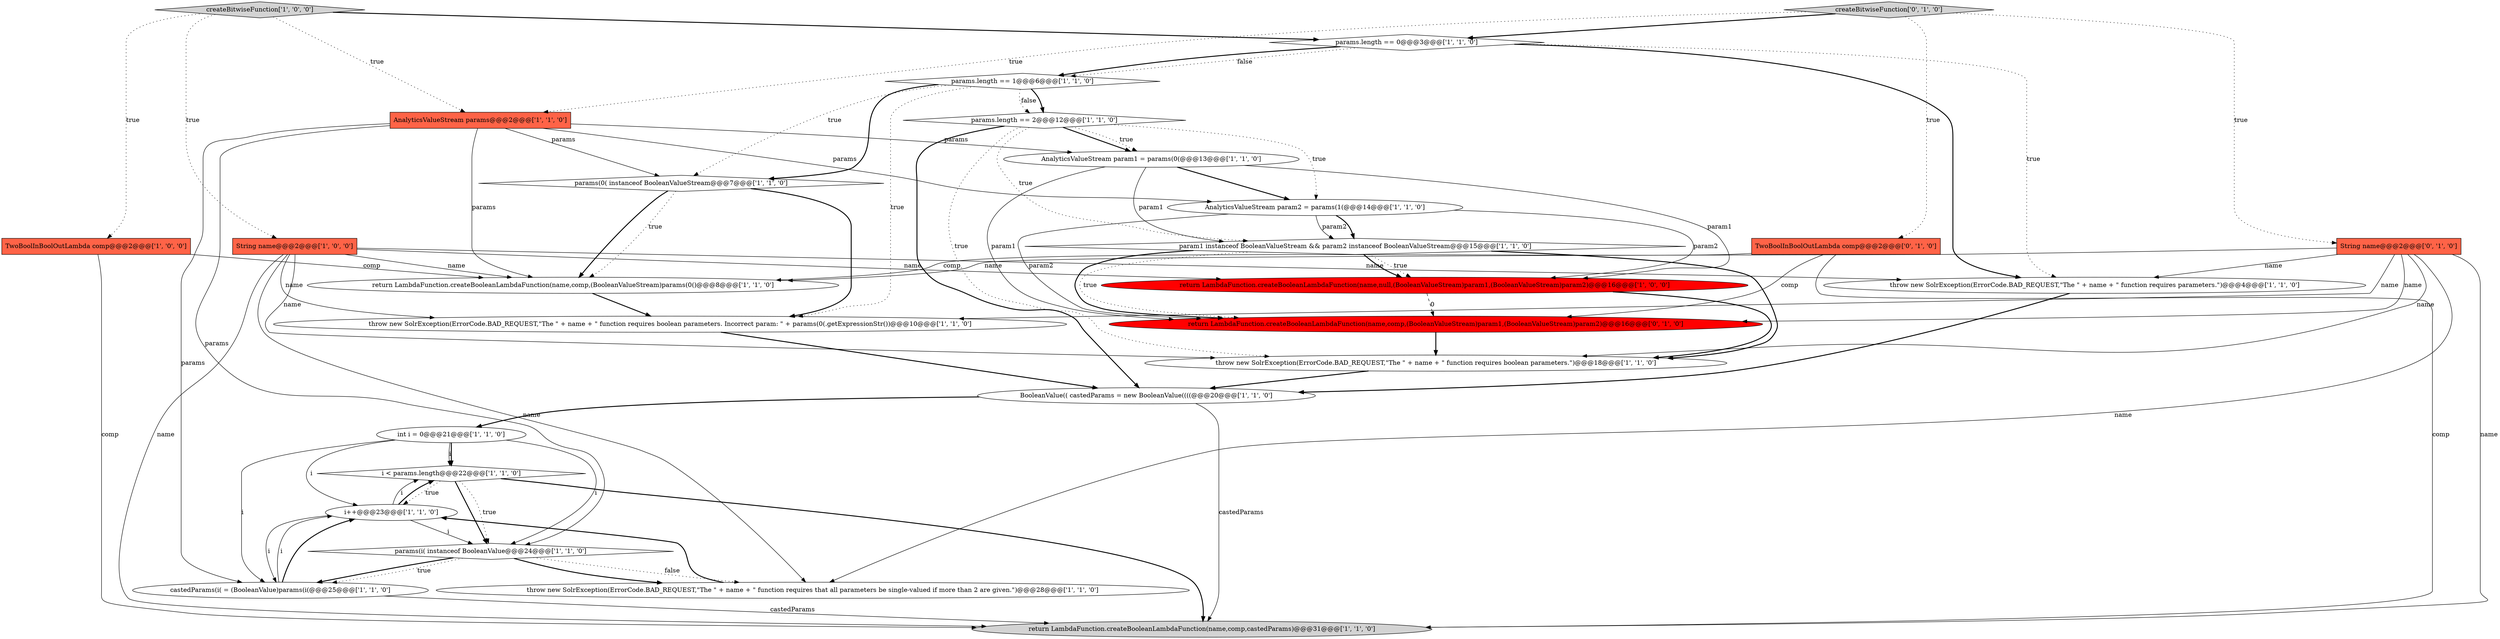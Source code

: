 digraph {
1 [style = filled, label = "param1 instanceof BooleanValueStream && param2 instanceof BooleanValueStream@@@15@@@['1', '1', '0']", fillcolor = white, shape = diamond image = "AAA0AAABBB1BBB"];
9 [style = filled, label = "TwoBoolInBoolOutLambda comp@@@2@@@['1', '0', '0']", fillcolor = tomato, shape = box image = "AAA0AAABBB1BBB"];
10 [style = filled, label = "params.length == 1@@@6@@@['1', '1', '0']", fillcolor = white, shape = diamond image = "AAA0AAABBB1BBB"];
8 [style = filled, label = "BooleanValue(( castedParams = new BooleanValue((((@@@20@@@['1', '1', '0']", fillcolor = white, shape = ellipse image = "AAA0AAABBB1BBB"];
17 [style = filled, label = "i < params.length@@@22@@@['1', '1', '0']", fillcolor = white, shape = diamond image = "AAA0AAABBB1BBB"];
13 [style = filled, label = "castedParams(i( = (BooleanValue)params(i(@@@25@@@['1', '1', '0']", fillcolor = white, shape = ellipse image = "AAA0AAABBB1BBB"];
19 [style = filled, label = "params(0( instanceof BooleanValueStream@@@7@@@['1', '1', '0']", fillcolor = white, shape = diamond image = "AAA0AAABBB1BBB"];
2 [style = filled, label = "i++@@@23@@@['1', '1', '0']", fillcolor = white, shape = ellipse image = "AAA0AAABBB1BBB"];
14 [style = filled, label = "int i = 0@@@21@@@['1', '1', '0']", fillcolor = white, shape = ellipse image = "AAA0AAABBB1BBB"];
24 [style = filled, label = "return LambdaFunction.createBooleanLambdaFunction(name,comp,(BooleanValueStream)param1,(BooleanValueStream)param2)@@@16@@@['0', '1', '0']", fillcolor = red, shape = ellipse image = "AAA1AAABBB2BBB"];
22 [style = filled, label = "AnalyticsValueStream params@@@2@@@['1', '1', '0']", fillcolor = tomato, shape = box image = "AAA0AAABBB1BBB"];
20 [style = filled, label = "throw new SolrException(ErrorCode.BAD_REQUEST,\"The \" + name + \" function requires boolean parameters. Incorrect param: \" + params(0(.getExpressionStr())@@@10@@@['1', '1', '0']", fillcolor = white, shape = ellipse image = "AAA0AAABBB1BBB"];
12 [style = filled, label = "params(i( instanceof BooleanValue@@@24@@@['1', '1', '0']", fillcolor = white, shape = diamond image = "AAA0AAABBB1BBB"];
27 [style = filled, label = "createBitwiseFunction['0', '1', '0']", fillcolor = lightgray, shape = diamond image = "AAA0AAABBB2BBB"];
25 [style = filled, label = "String name@@@2@@@['0', '1', '0']", fillcolor = tomato, shape = box image = "AAA0AAABBB2BBB"];
18 [style = filled, label = "return LambdaFunction.createBooleanLambdaFunction(name,comp,castedParams)@@@31@@@['1', '1', '0']", fillcolor = lightgray, shape = ellipse image = "AAA0AAABBB1BBB"];
21 [style = filled, label = "return LambdaFunction.createBooleanLambdaFunction(name,null,(BooleanValueStream)param1,(BooleanValueStream)param2)@@@16@@@['1', '0', '0']", fillcolor = red, shape = ellipse image = "AAA1AAABBB1BBB"];
5 [style = filled, label = "throw new SolrException(ErrorCode.BAD_REQUEST,\"The \" + name + \" function requires that all parameters be single-valued if more than 2 are given.\")@@@28@@@['1', '1', '0']", fillcolor = white, shape = ellipse image = "AAA0AAABBB1BBB"];
16 [style = filled, label = "params.length == 0@@@3@@@['1', '1', '0']", fillcolor = white, shape = diamond image = "AAA0AAABBB1BBB"];
3 [style = filled, label = "throw new SolrException(ErrorCode.BAD_REQUEST,\"The \" + name + \" function requires parameters.\")@@@4@@@['1', '1', '0']", fillcolor = white, shape = ellipse image = "AAA0AAABBB1BBB"];
4 [style = filled, label = "AnalyticsValueStream param1 = params(0(@@@13@@@['1', '1', '0']", fillcolor = white, shape = ellipse image = "AAA0AAABBB1BBB"];
7 [style = filled, label = "throw new SolrException(ErrorCode.BAD_REQUEST,\"The \" + name + \" function requires boolean parameters.\")@@@18@@@['1', '1', '0']", fillcolor = white, shape = ellipse image = "AAA0AAABBB1BBB"];
26 [style = filled, label = "TwoBoolInBoolOutLambda comp@@@2@@@['0', '1', '0']", fillcolor = tomato, shape = box image = "AAA0AAABBB2BBB"];
23 [style = filled, label = "return LambdaFunction.createBooleanLambdaFunction(name,comp,(BooleanValueStream)params(0()@@@8@@@['1', '1', '0']", fillcolor = white, shape = ellipse image = "AAA0AAABBB1BBB"];
15 [style = filled, label = "String name@@@2@@@['1', '0', '0']", fillcolor = tomato, shape = box image = "AAA0AAABBB1BBB"];
0 [style = filled, label = "AnalyticsValueStream param2 = params(1(@@@14@@@['1', '1', '0']", fillcolor = white, shape = ellipse image = "AAA0AAABBB1BBB"];
11 [style = filled, label = "params.length == 2@@@12@@@['1', '1', '0']", fillcolor = white, shape = diamond image = "AAA0AAABBB1BBB"];
6 [style = filled, label = "createBitwiseFunction['1', '0', '0']", fillcolor = lightgray, shape = diamond image = "AAA0AAABBB1BBB"];
12->5 [style = bold, label=""];
14->17 [style = solid, label="i"];
11->1 [style = dotted, label="true"];
10->19 [style = bold, label=""];
1->21 [style = dotted, label="true"];
14->17 [style = bold, label=""];
7->8 [style = bold, label=""];
0->1 [style = solid, label="param2"];
15->18 [style = solid, label="name"];
25->3 [style = solid, label="name"];
9->18 [style = solid, label="comp"];
25->7 [style = solid, label="name"];
10->20 [style = dotted, label="true"];
1->21 [style = bold, label=""];
11->0 [style = dotted, label="true"];
15->3 [style = solid, label="name"];
17->2 [style = dotted, label="true"];
4->21 [style = solid, label="param1"];
21->24 [style = dashed, label="0"];
10->11 [style = bold, label=""];
6->15 [style = dotted, label="true"];
16->10 [style = dotted, label="false"];
11->7 [style = dotted, label="true"];
16->3 [style = bold, label=""];
26->23 [style = solid, label="comp"];
15->21 [style = solid, label="name"];
22->0 [style = solid, label="params"];
27->22 [style = dotted, label="true"];
27->25 [style = dotted, label="true"];
22->23 [style = solid, label="params"];
19->20 [style = bold, label=""];
14->12 [style = solid, label="i"];
27->16 [style = bold, label=""];
25->20 [style = solid, label="name"];
4->0 [style = bold, label=""];
26->18 [style = solid, label="comp"];
20->8 [style = bold, label=""];
15->23 [style = solid, label="name"];
25->5 [style = solid, label="name"];
21->7 [style = bold, label=""];
11->8 [style = bold, label=""];
2->17 [style = solid, label="i"];
15->20 [style = solid, label="name"];
24->7 [style = bold, label=""];
25->24 [style = solid, label="name"];
2->17 [style = bold, label=""];
0->24 [style = solid, label="param2"];
23->20 [style = bold, label=""];
22->4 [style = solid, label="params"];
11->4 [style = bold, label=""];
4->24 [style = solid, label="param1"];
8->14 [style = bold, label=""];
2->13 [style = solid, label="i"];
11->4 [style = dotted, label="true"];
8->18 [style = solid, label="castedParams"];
6->22 [style = dotted, label="true"];
4->1 [style = solid, label="param1"];
1->7 [style = bold, label=""];
12->13 [style = bold, label=""];
12->13 [style = dotted, label="true"];
17->12 [style = bold, label=""];
13->2 [style = solid, label="i"];
17->12 [style = dotted, label="true"];
6->9 [style = dotted, label="true"];
10->19 [style = dotted, label="true"];
0->1 [style = bold, label=""];
3->8 [style = bold, label=""];
15->5 [style = solid, label="name"];
22->12 [style = solid, label="params"];
13->2 [style = bold, label=""];
25->23 [style = solid, label="name"];
25->18 [style = solid, label="name"];
14->13 [style = solid, label="i"];
0->21 [style = solid, label="param2"];
16->10 [style = bold, label=""];
9->23 [style = solid, label="comp"];
27->26 [style = dotted, label="true"];
1->24 [style = dotted, label="true"];
19->23 [style = dotted, label="true"];
16->3 [style = dotted, label="true"];
12->5 [style = dotted, label="false"];
5->2 [style = bold, label=""];
10->11 [style = dotted, label="false"];
22->13 [style = solid, label="params"];
6->16 [style = bold, label=""];
1->24 [style = bold, label=""];
15->7 [style = solid, label="name"];
19->23 [style = bold, label=""];
2->12 [style = solid, label="i"];
26->24 [style = solid, label="comp"];
17->18 [style = bold, label=""];
14->2 [style = solid, label="i"];
13->18 [style = solid, label="castedParams"];
22->19 [style = solid, label="params"];
}

